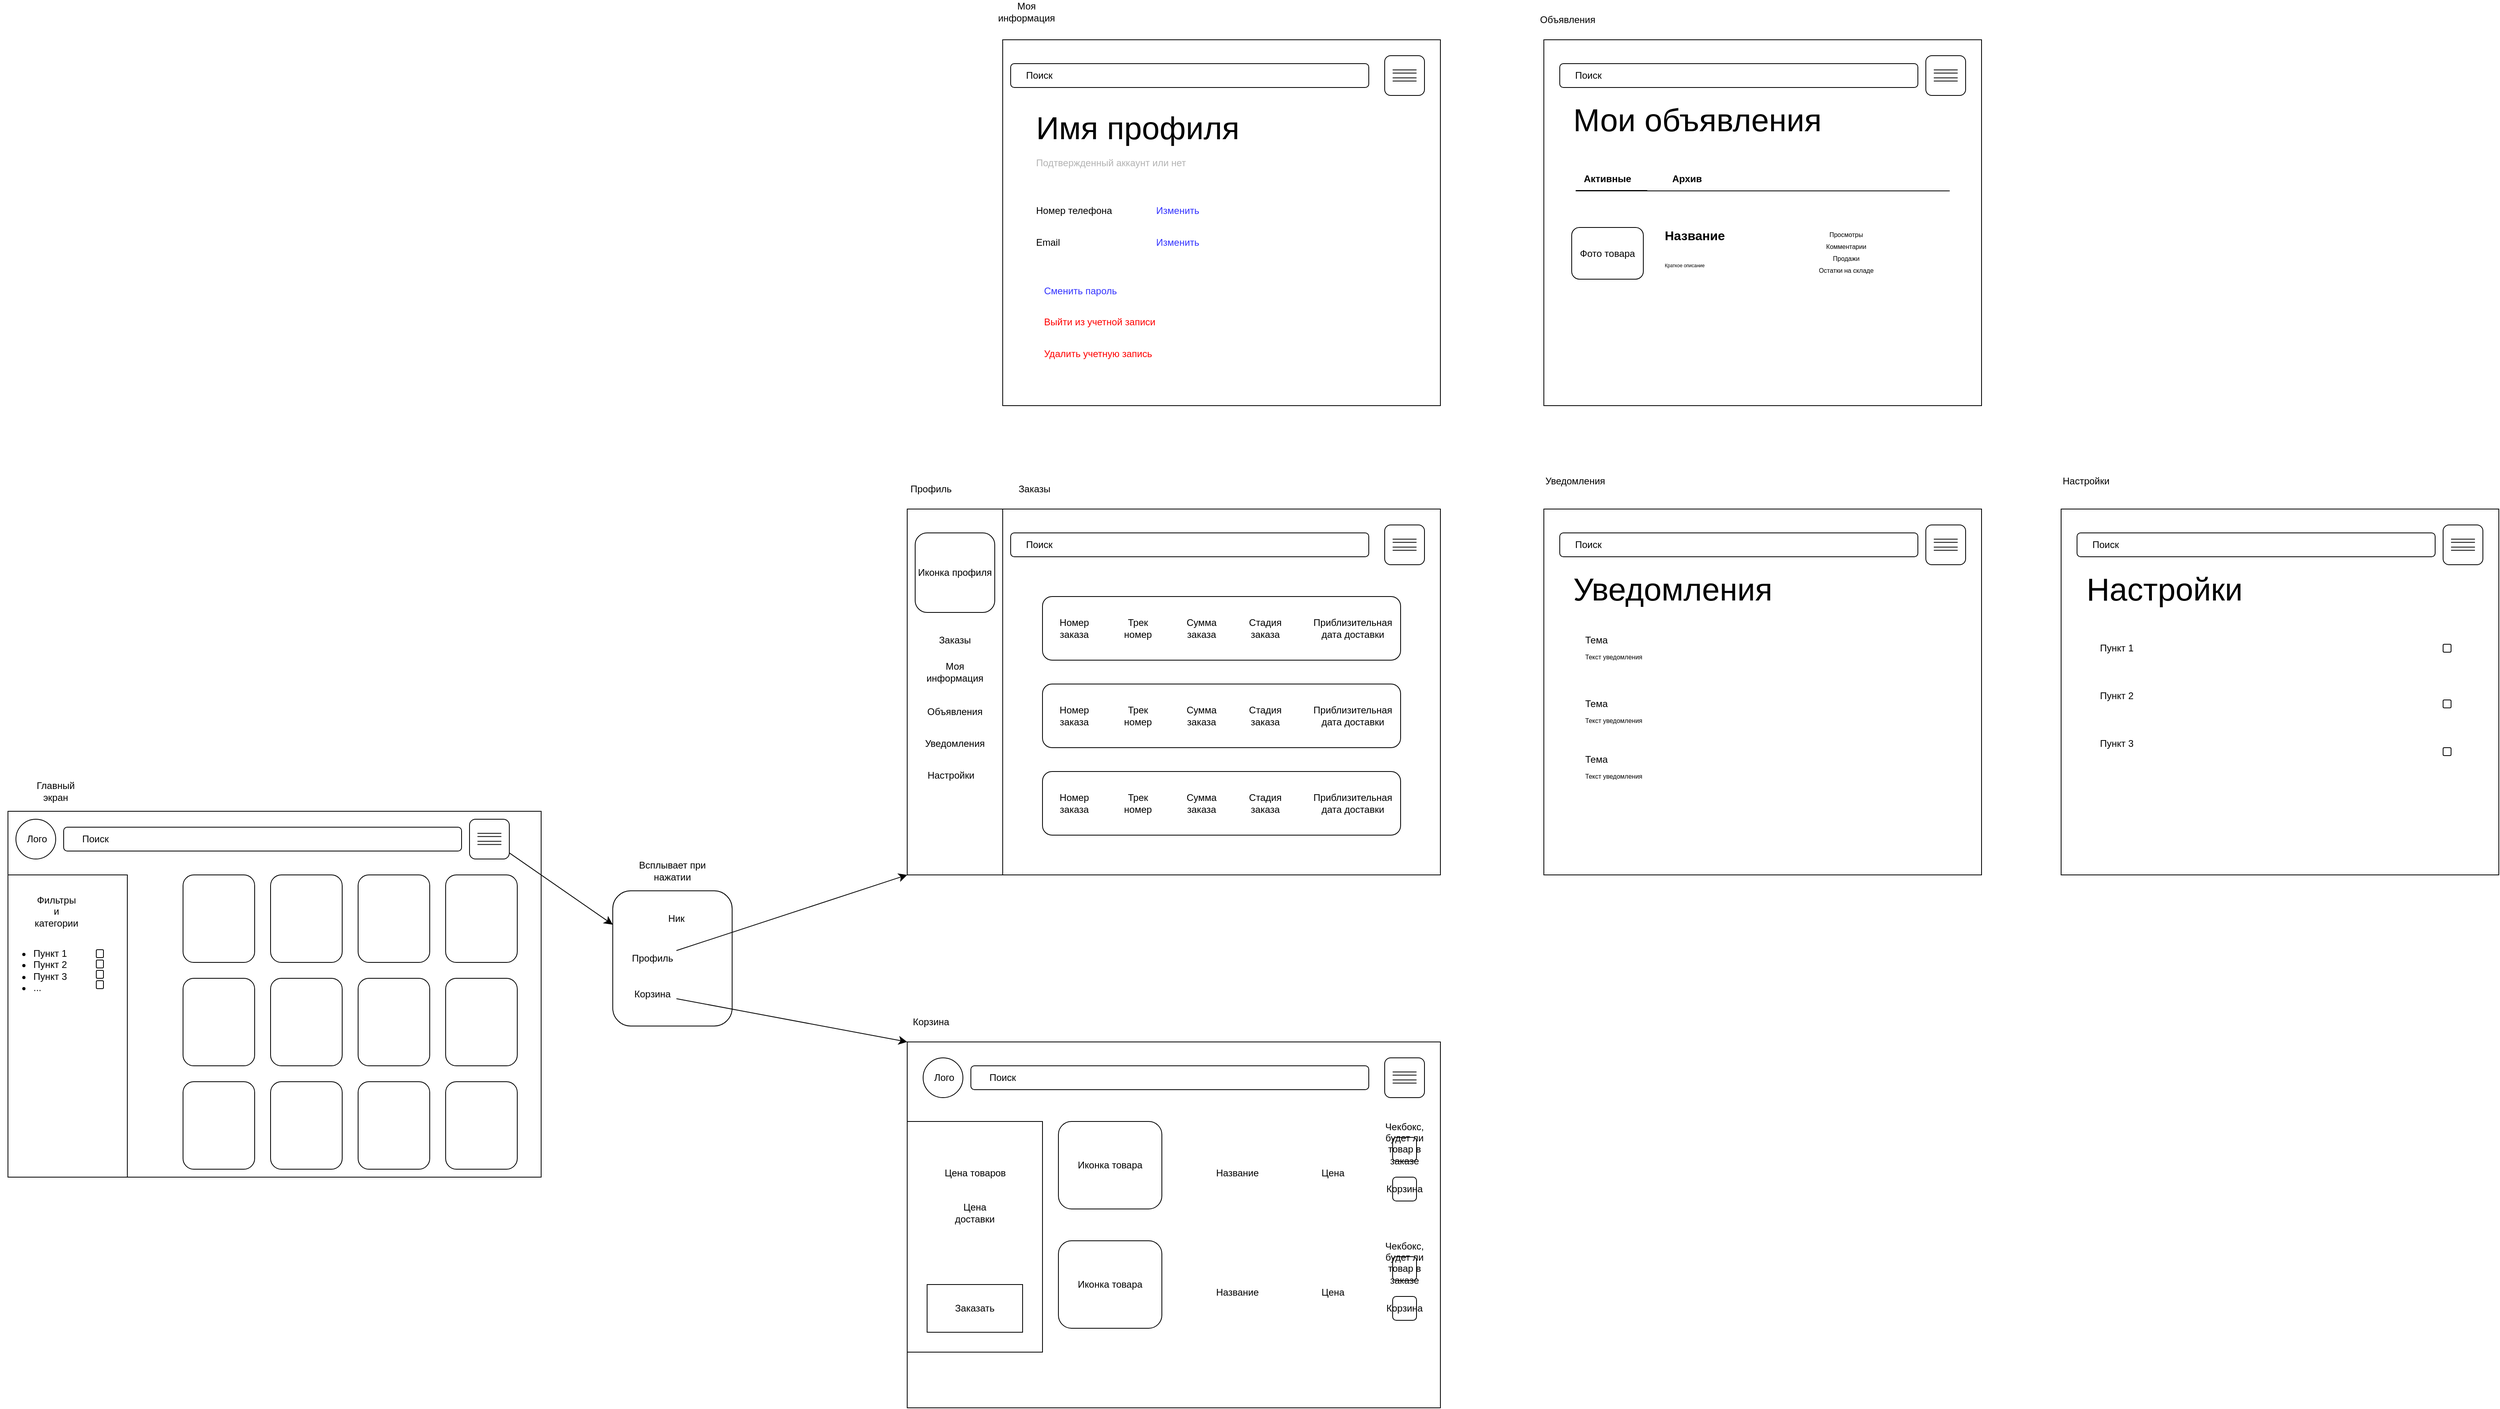 <mxfile version="27.0.9">
  <diagram name="Страница — 1" id="DenQf_lr8KsAxbYzhpJ3">
    <mxGraphModel dx="2115" dy="2976" grid="1" gridSize="10" guides="1" tooltips="1" connect="1" arrows="1" fold="1" page="1" pageScale="1" pageWidth="827" pageHeight="1169" math="0" shadow="0">
      <root>
        <mxCell id="0" />
        <mxCell id="1" parent="0" />
        <mxCell id="DneExjpbCSewRT9-UZ4m-1" value="" style="rounded=0;whiteSpace=wrap;html=1;" vertex="1" parent="1">
          <mxGeometry x="-180" y="70" width="670" height="460" as="geometry" />
        </mxCell>
        <mxCell id="DneExjpbCSewRT9-UZ4m-2" value="" style="group" vertex="1" connectable="0" parent="1">
          <mxGeometry x="-180" y="150" width="150" height="380" as="geometry" />
        </mxCell>
        <mxCell id="DneExjpbCSewRT9-UZ4m-3" value="" style="rounded=0;whiteSpace=wrap;html=1;" vertex="1" parent="DneExjpbCSewRT9-UZ4m-2">
          <mxGeometry width="150" height="380.0" as="geometry" />
        </mxCell>
        <mxCell id="DneExjpbCSewRT9-UZ4m-4" value="Фильтры и категории" style="text;html=1;align=center;verticalAlign=middle;whiteSpace=wrap;rounded=0;" vertex="1" parent="DneExjpbCSewRT9-UZ4m-2">
          <mxGeometry x="31" y="30.811" width="60" height="30.811" as="geometry" />
        </mxCell>
        <mxCell id="DneExjpbCSewRT9-UZ4m-80" value="&lt;ul&gt;&lt;li&gt;Пункт 1&lt;/li&gt;&lt;li&gt;Пункт 2&lt;/li&gt;&lt;li&gt;Пункт 3&lt;/li&gt;&lt;li&gt;...&lt;/li&gt;&lt;/ul&gt;" style="text;html=1;align=left;verticalAlign=middle;whiteSpace=wrap;rounded=0;" vertex="1" parent="DneExjpbCSewRT9-UZ4m-2">
          <mxGeometry x="-10" y="-20" width="110" height="280" as="geometry" />
        </mxCell>
        <mxCell id="DneExjpbCSewRT9-UZ4m-81" value="" style="rounded=1;whiteSpace=wrap;html=1;" vertex="1" parent="DneExjpbCSewRT9-UZ4m-2">
          <mxGeometry x="111" y="94" width="9" height="10" as="geometry" />
        </mxCell>
        <mxCell id="DneExjpbCSewRT9-UZ4m-5" value="" style="group" vertex="1" connectable="0" parent="1">
          <mxGeometry x="40" y="150" width="420" height="370" as="geometry" />
        </mxCell>
        <mxCell id="DneExjpbCSewRT9-UZ4m-6" value="" style="rounded=1;whiteSpace=wrap;html=1;" vertex="1" parent="DneExjpbCSewRT9-UZ4m-5">
          <mxGeometry width="90" height="110" as="geometry" />
        </mxCell>
        <mxCell id="DneExjpbCSewRT9-UZ4m-7" value="" style="rounded=1;whiteSpace=wrap;html=1;" vertex="1" parent="DneExjpbCSewRT9-UZ4m-5">
          <mxGeometry x="110" width="90" height="110" as="geometry" />
        </mxCell>
        <mxCell id="DneExjpbCSewRT9-UZ4m-8" value="" style="rounded=1;whiteSpace=wrap;html=1;" vertex="1" parent="DneExjpbCSewRT9-UZ4m-5">
          <mxGeometry x="220" width="90" height="110" as="geometry" />
        </mxCell>
        <mxCell id="DneExjpbCSewRT9-UZ4m-9" value="" style="rounded=1;whiteSpace=wrap;html=1;" vertex="1" parent="DneExjpbCSewRT9-UZ4m-5">
          <mxGeometry x="330" width="90" height="110" as="geometry" />
        </mxCell>
        <mxCell id="DneExjpbCSewRT9-UZ4m-10" value="" style="rounded=1;whiteSpace=wrap;html=1;" vertex="1" parent="DneExjpbCSewRT9-UZ4m-5">
          <mxGeometry y="130" width="90" height="110" as="geometry" />
        </mxCell>
        <mxCell id="DneExjpbCSewRT9-UZ4m-11" value="" style="rounded=1;whiteSpace=wrap;html=1;" vertex="1" parent="DneExjpbCSewRT9-UZ4m-5">
          <mxGeometry x="110" y="130" width="90" height="110" as="geometry" />
        </mxCell>
        <mxCell id="DneExjpbCSewRT9-UZ4m-12" value="" style="rounded=1;whiteSpace=wrap;html=1;" vertex="1" parent="DneExjpbCSewRT9-UZ4m-5">
          <mxGeometry x="220" y="130" width="90" height="110" as="geometry" />
        </mxCell>
        <mxCell id="DneExjpbCSewRT9-UZ4m-13" value="" style="rounded=1;whiteSpace=wrap;html=1;" vertex="1" parent="DneExjpbCSewRT9-UZ4m-5">
          <mxGeometry x="330" y="130" width="90" height="110" as="geometry" />
        </mxCell>
        <mxCell id="DneExjpbCSewRT9-UZ4m-14" value="" style="rounded=1;whiteSpace=wrap;html=1;" vertex="1" parent="DneExjpbCSewRT9-UZ4m-5">
          <mxGeometry y="260" width="90" height="110" as="geometry" />
        </mxCell>
        <mxCell id="DneExjpbCSewRT9-UZ4m-15" value="" style="rounded=1;whiteSpace=wrap;html=1;" vertex="1" parent="DneExjpbCSewRT9-UZ4m-5">
          <mxGeometry x="110" y="260" width="90" height="110" as="geometry" />
        </mxCell>
        <mxCell id="DneExjpbCSewRT9-UZ4m-16" value="" style="rounded=1;whiteSpace=wrap;html=1;" vertex="1" parent="DneExjpbCSewRT9-UZ4m-5">
          <mxGeometry x="220" y="260" width="90" height="110" as="geometry" />
        </mxCell>
        <mxCell id="DneExjpbCSewRT9-UZ4m-17" value="" style="rounded=1;whiteSpace=wrap;html=1;" vertex="1" parent="DneExjpbCSewRT9-UZ4m-5">
          <mxGeometry x="330" y="260" width="90" height="110" as="geometry" />
        </mxCell>
        <mxCell id="DneExjpbCSewRT9-UZ4m-18" value="" style="group" vertex="1" connectable="0" parent="1">
          <mxGeometry x="-170" y="80" width="50" height="50" as="geometry" />
        </mxCell>
        <mxCell id="DneExjpbCSewRT9-UZ4m-19" value="" style="ellipse;whiteSpace=wrap;html=1;" vertex="1" parent="DneExjpbCSewRT9-UZ4m-18">
          <mxGeometry width="50" height="50" as="geometry" />
        </mxCell>
        <mxCell id="DneExjpbCSewRT9-UZ4m-20" value="Лого" style="text;html=1;align=center;verticalAlign=middle;whiteSpace=wrap;rounded=0;" vertex="1" parent="DneExjpbCSewRT9-UZ4m-18">
          <mxGeometry x="11.111" y="10" width="30.556" height="30" as="geometry" />
        </mxCell>
        <mxCell id="DneExjpbCSewRT9-UZ4m-21" value="" style="group" vertex="1" connectable="0" parent="1">
          <mxGeometry x="-110" y="90" width="500" height="50" as="geometry" />
        </mxCell>
        <mxCell id="DneExjpbCSewRT9-UZ4m-22" value="" style="rounded=1;whiteSpace=wrap;html=1;" vertex="1" parent="DneExjpbCSewRT9-UZ4m-21">
          <mxGeometry width="500" height="30" as="geometry" />
        </mxCell>
        <mxCell id="DneExjpbCSewRT9-UZ4m-23" value="Поиск" style="text;html=1;align=center;verticalAlign=middle;whiteSpace=wrap;rounded=0;" vertex="1" parent="DneExjpbCSewRT9-UZ4m-21">
          <mxGeometry x="10" width="60" height="30" as="geometry" />
        </mxCell>
        <mxCell id="DneExjpbCSewRT9-UZ4m-24" value="" style="rounded=0;whiteSpace=wrap;html=1;" vertex="1" parent="1">
          <mxGeometry x="950" y="-310" width="670" height="460" as="geometry" />
        </mxCell>
        <mxCell id="DneExjpbCSewRT9-UZ4m-25" value="" style="rounded=1;whiteSpace=wrap;html=1;" vertex="1" parent="1">
          <mxGeometry x="580" y="170" width="150" height="170" as="geometry" />
        </mxCell>
        <mxCell id="DneExjpbCSewRT9-UZ4m-26" style="edgeStyle=none;curved=1;rounded=0;orthogonalLoop=1;jettySize=auto;html=1;entryX=0;entryY=1;entryDx=0;entryDy=0;fontSize=12;startSize=8;endSize=8;" edge="1" parent="1" source="DneExjpbCSewRT9-UZ4m-27" target="DneExjpbCSewRT9-UZ4m-24">
          <mxGeometry relative="1" as="geometry" />
        </mxCell>
        <mxCell id="DneExjpbCSewRT9-UZ4m-27" value="Профиль&lt;span style=&quot;color: rgba(0, 0, 0, 0); font-family: monospace; font-size: 0px; text-align: start; text-wrap-mode: nowrap;&quot;&gt;%3CmxGraphModel%3E%3Croot%3E%3CmxCell%20id%3D%220%22%2F%3E%3CmxCell%20id%3D%221%22%20parent%3D%220%22%2F%3E%3CmxCell%20id%3D%222%22%20value%3D%22%22%20style%3D%22rounded%3D0%3BwhiteSpace%3Dwrap%3Bhtml%3D1%3B%22%20vertex%3D%221%22%20parent%3D%221%22%3E%3CmxGeometry%20x%3D%22-180%22%20y%3D%2270%22%20width%3D%22670%22%20height%3D%22460%22%20as%3D%22geometry%22%2F%3E%3C%2FmxCell%3E%3C%2Froot%3E%3C%2FmxGraphModel%3E&lt;/span&gt;" style="text;html=1;align=center;verticalAlign=middle;whiteSpace=wrap;rounded=0;" vertex="1" parent="1">
          <mxGeometry x="600" y="240" width="60" height="30" as="geometry" />
        </mxCell>
        <mxCell id="DneExjpbCSewRT9-UZ4m-28" style="edgeStyle=none;curved=1;rounded=0;orthogonalLoop=1;jettySize=auto;html=1;entryX=0;entryY=0;entryDx=0;entryDy=0;fontSize=12;startSize=8;endSize=8;" edge="1" parent="1" source="DneExjpbCSewRT9-UZ4m-29" target="DneExjpbCSewRT9-UZ4m-38">
          <mxGeometry relative="1" as="geometry" />
        </mxCell>
        <mxCell id="DneExjpbCSewRT9-UZ4m-29" value="Корзина" style="text;html=1;align=center;verticalAlign=middle;whiteSpace=wrap;rounded=0;" vertex="1" parent="1">
          <mxGeometry x="600" y="285" width="60" height="30" as="geometry" />
        </mxCell>
        <mxCell id="DneExjpbCSewRT9-UZ4m-30" value="Главный экран" style="text;html=1;align=center;verticalAlign=middle;whiteSpace=wrap;rounded=0;" vertex="1" parent="1">
          <mxGeometry x="-150" y="30" width="60" height="30" as="geometry" />
        </mxCell>
        <mxCell id="DneExjpbCSewRT9-UZ4m-31" value="Всплывает при нажатии" style="text;html=1;align=center;verticalAlign=middle;whiteSpace=wrap;rounded=0;" vertex="1" parent="1">
          <mxGeometry x="600" y="130" width="110" height="30" as="geometry" />
        </mxCell>
        <mxCell id="DneExjpbCSewRT9-UZ4m-32" style="edgeStyle=none;curved=1;rounded=0;orthogonalLoop=1;jettySize=auto;html=1;entryX=0;entryY=0.25;entryDx=0;entryDy=0;fontSize=12;startSize=8;endSize=8;" edge="1" parent="1" source="DneExjpbCSewRT9-UZ4m-33" target="DneExjpbCSewRT9-UZ4m-25">
          <mxGeometry relative="1" as="geometry" />
        </mxCell>
        <mxCell id="DneExjpbCSewRT9-UZ4m-33" value="" style="rounded=1;whiteSpace=wrap;html=1;" vertex="1" parent="1">
          <mxGeometry x="400" y="80" width="50" height="50" as="geometry" />
        </mxCell>
        <mxCell id="DneExjpbCSewRT9-UZ4m-34" value="" style="shape=link;html=1;rounded=0;fontSize=12;startSize=8;endSize=8;curved=1;" edge="1" parent="1">
          <mxGeometry width="100" relative="1" as="geometry">
            <mxPoint x="410" y="99.76" as="sourcePoint" />
            <mxPoint x="440" y="99.76" as="targetPoint" />
          </mxGeometry>
        </mxCell>
        <mxCell id="DneExjpbCSewRT9-UZ4m-35" value="" style="shape=link;html=1;rounded=0;fontSize=12;startSize=8;endSize=8;curved=1;" edge="1" parent="1">
          <mxGeometry width="100" relative="1" as="geometry">
            <mxPoint x="410" y="109.76" as="sourcePoint" />
            <mxPoint x="440" y="109.76" as="targetPoint" />
          </mxGeometry>
        </mxCell>
        <mxCell id="DneExjpbCSewRT9-UZ4m-36" value="Профиль" style="text;html=1;align=center;verticalAlign=middle;whiteSpace=wrap;rounded=0;" vertex="1" parent="1">
          <mxGeometry x="950" y="-350" width="60" height="30" as="geometry" />
        </mxCell>
        <mxCell id="DneExjpbCSewRT9-UZ4m-37" value="Ник" style="text;html=1;align=center;verticalAlign=middle;whiteSpace=wrap;rounded=0;" vertex="1" parent="1">
          <mxGeometry x="600" y="190" width="120" height="30" as="geometry" />
        </mxCell>
        <mxCell id="DneExjpbCSewRT9-UZ4m-38" value="" style="rounded=0;whiteSpace=wrap;html=1;" vertex="1" parent="1">
          <mxGeometry x="950" y="360" width="670" height="460" as="geometry" />
        </mxCell>
        <mxCell id="DneExjpbCSewRT9-UZ4m-39" value="Корзина" style="text;html=1;align=center;verticalAlign=middle;whiteSpace=wrap;rounded=0;" vertex="1" parent="1">
          <mxGeometry x="950" y="320" width="60" height="30" as="geometry" />
        </mxCell>
        <mxCell id="DneExjpbCSewRT9-UZ4m-40" value="" style="rounded=0;whiteSpace=wrap;html=1;" vertex="1" parent="1">
          <mxGeometry x="950" y="-310" width="120" height="460" as="geometry" />
        </mxCell>
        <mxCell id="DneExjpbCSewRT9-UZ4m-41" value="Иконка профиля" style="rounded=1;whiteSpace=wrap;html=1;" vertex="1" parent="1">
          <mxGeometry x="960" y="-280" width="100" height="100" as="geometry" />
        </mxCell>
        <mxCell id="DneExjpbCSewRT9-UZ4m-42" value="Заказы" style="text;html=1;align=center;verticalAlign=middle;whiteSpace=wrap;rounded=0;" vertex="1" parent="1">
          <mxGeometry x="980" y="-160" width="60" height="30" as="geometry" />
        </mxCell>
        <mxCell id="DneExjpbCSewRT9-UZ4m-43" value="Объявления" style="text;html=1;align=center;verticalAlign=middle;whiteSpace=wrap;rounded=0;" vertex="1" parent="1">
          <mxGeometry x="980" y="-70" width="60" height="30" as="geometry" />
        </mxCell>
        <mxCell id="DneExjpbCSewRT9-UZ4m-44" value="Моя информация" style="text;html=1;align=center;verticalAlign=middle;whiteSpace=wrap;rounded=0;" vertex="1" parent="1">
          <mxGeometry x="980" y="-120" width="60" height="30" as="geometry" />
        </mxCell>
        <mxCell id="DneExjpbCSewRT9-UZ4m-45" value="Уведомления" style="text;html=1;align=center;verticalAlign=middle;whiteSpace=wrap;rounded=0;" vertex="1" parent="1">
          <mxGeometry x="980" y="-30" width="60" height="30" as="geometry" />
        </mxCell>
        <mxCell id="DneExjpbCSewRT9-UZ4m-50" value="Иконка товара" style="rounded=1;whiteSpace=wrap;html=1;" vertex="1" parent="1">
          <mxGeometry x="1140" y="460" width="130" height="110" as="geometry" />
        </mxCell>
        <mxCell id="DneExjpbCSewRT9-UZ4m-54" value="" style="rounded=0;whiteSpace=wrap;html=1;" vertex="1" parent="1">
          <mxGeometry x="950" y="460" width="170" height="290" as="geometry" />
        </mxCell>
        <mxCell id="DneExjpbCSewRT9-UZ4m-58" value="" style="rounded=1;whiteSpace=wrap;html=1;" vertex="1" parent="1">
          <mxGeometry x="1550" y="380" width="50" height="50" as="geometry" />
        </mxCell>
        <mxCell id="DneExjpbCSewRT9-UZ4m-59" value="" style="shape=link;html=1;rounded=0;fontSize=12;startSize=8;endSize=8;curved=1;" edge="1" parent="1">
          <mxGeometry width="100" relative="1" as="geometry">
            <mxPoint x="1560" y="399.76" as="sourcePoint" />
            <mxPoint x="1590" y="399.76" as="targetPoint" />
          </mxGeometry>
        </mxCell>
        <mxCell id="DneExjpbCSewRT9-UZ4m-60" value="" style="shape=link;html=1;rounded=0;fontSize=12;startSize=8;endSize=8;curved=1;" edge="1" parent="1">
          <mxGeometry width="100" relative="1" as="geometry">
            <mxPoint x="1560" y="409.76" as="sourcePoint" />
            <mxPoint x="1590" y="409.76" as="targetPoint" />
          </mxGeometry>
        </mxCell>
        <mxCell id="DneExjpbCSewRT9-UZ4m-61" value="" style="group" vertex="1" connectable="0" parent="1">
          <mxGeometry x="1030" y="390" width="500" height="50" as="geometry" />
        </mxCell>
        <mxCell id="DneExjpbCSewRT9-UZ4m-62" value="" style="rounded=1;whiteSpace=wrap;html=1;" vertex="1" parent="DneExjpbCSewRT9-UZ4m-61">
          <mxGeometry width="500" height="30" as="geometry" />
        </mxCell>
        <mxCell id="DneExjpbCSewRT9-UZ4m-63" value="Поиск" style="text;html=1;align=center;verticalAlign=middle;whiteSpace=wrap;rounded=0;" vertex="1" parent="DneExjpbCSewRT9-UZ4m-61">
          <mxGeometry x="10" width="60" height="30" as="geometry" />
        </mxCell>
        <mxCell id="DneExjpbCSewRT9-UZ4m-64" value="" style="group" vertex="1" connectable="0" parent="1">
          <mxGeometry x="970" y="380" width="50" height="50" as="geometry" />
        </mxCell>
        <mxCell id="DneExjpbCSewRT9-UZ4m-65" value="" style="ellipse;whiteSpace=wrap;html=1;" vertex="1" parent="DneExjpbCSewRT9-UZ4m-64">
          <mxGeometry width="50" height="50" as="geometry" />
        </mxCell>
        <mxCell id="DneExjpbCSewRT9-UZ4m-66" value="Лого" style="text;html=1;align=center;verticalAlign=middle;whiteSpace=wrap;rounded=0;" vertex="1" parent="DneExjpbCSewRT9-UZ4m-64">
          <mxGeometry x="11.111" y="10" width="30.556" height="30" as="geometry" />
        </mxCell>
        <mxCell id="DneExjpbCSewRT9-UZ4m-68" value="Название" style="text;html=1;align=center;verticalAlign=middle;whiteSpace=wrap;rounded=0;" vertex="1" parent="1">
          <mxGeometry x="1300" y="490" width="130" height="70" as="geometry" />
        </mxCell>
        <mxCell id="DneExjpbCSewRT9-UZ4m-69" value="Цена" style="text;html=1;align=center;verticalAlign=middle;whiteSpace=wrap;rounded=0;" vertex="1" parent="1">
          <mxGeometry x="1420" y="490" width="130" height="70" as="geometry" />
        </mxCell>
        <mxCell id="DneExjpbCSewRT9-UZ4m-70" value="Чекбокс, будет ли товар в заказе&lt;div&gt;&lt;br&gt;&lt;/div&gt;" style="rounded=1;whiteSpace=wrap;html=1;" vertex="1" parent="1">
          <mxGeometry x="1560" y="480" width="30" height="30" as="geometry" />
        </mxCell>
        <mxCell id="DneExjpbCSewRT9-UZ4m-71" value="Корзина" style="rounded=1;whiteSpace=wrap;html=1;" vertex="1" parent="1">
          <mxGeometry x="1560" y="530" width="30" height="30" as="geometry" />
        </mxCell>
        <mxCell id="DneExjpbCSewRT9-UZ4m-72" value="Иконка товара" style="rounded=1;whiteSpace=wrap;html=1;" vertex="1" parent="1">
          <mxGeometry x="1140" y="610" width="130" height="110" as="geometry" />
        </mxCell>
        <mxCell id="DneExjpbCSewRT9-UZ4m-73" value="Название" style="text;html=1;align=center;verticalAlign=middle;whiteSpace=wrap;rounded=0;" vertex="1" parent="1">
          <mxGeometry x="1300" y="640" width="130" height="70" as="geometry" />
        </mxCell>
        <mxCell id="DneExjpbCSewRT9-UZ4m-74" value="Цена" style="text;html=1;align=center;verticalAlign=middle;whiteSpace=wrap;rounded=0;" vertex="1" parent="1">
          <mxGeometry x="1420" y="640" width="130" height="70" as="geometry" />
        </mxCell>
        <mxCell id="DneExjpbCSewRT9-UZ4m-75" value="Корзина" style="rounded=1;whiteSpace=wrap;html=1;" vertex="1" parent="1">
          <mxGeometry x="1560" y="680" width="30" height="30" as="geometry" />
        </mxCell>
        <mxCell id="DneExjpbCSewRT9-UZ4m-76" value="Чекбокс, будет ли товар в заказе&lt;div&gt;&lt;br&gt;&lt;/div&gt;" style="rounded=1;whiteSpace=wrap;html=1;" vertex="1" parent="1">
          <mxGeometry x="1560" y="630" width="30" height="30" as="geometry" />
        </mxCell>
        <mxCell id="DneExjpbCSewRT9-UZ4m-77" value="Заказать" style="rounded=0;whiteSpace=wrap;html=1;" vertex="1" parent="1">
          <mxGeometry x="975" y="665" width="120" height="60" as="geometry" />
        </mxCell>
        <mxCell id="DneExjpbCSewRT9-UZ4m-78" value="Цена товаров" style="text;html=1;align=center;verticalAlign=middle;whiteSpace=wrap;rounded=0;" vertex="1" parent="1">
          <mxGeometry x="977.5" y="505" width="115" height="40" as="geometry" />
        </mxCell>
        <mxCell id="DneExjpbCSewRT9-UZ4m-79" value="Цена доставки" style="text;html=1;align=center;verticalAlign=middle;whiteSpace=wrap;rounded=0;" vertex="1" parent="1">
          <mxGeometry x="1005" y="560" width="60" height="30" as="geometry" />
        </mxCell>
        <mxCell id="DneExjpbCSewRT9-UZ4m-82" value="" style="rounded=1;whiteSpace=wrap;html=1;" vertex="1" parent="1">
          <mxGeometry x="-69" y="257" width="9" height="10" as="geometry" />
        </mxCell>
        <mxCell id="DneExjpbCSewRT9-UZ4m-83" value="" style="rounded=1;whiteSpace=wrap;html=1;" vertex="1" parent="1">
          <mxGeometry x="-69" y="270" width="9" height="10" as="geometry" />
        </mxCell>
        <mxCell id="DneExjpbCSewRT9-UZ4m-84" value="" style="rounded=1;whiteSpace=wrap;html=1;" vertex="1" parent="1">
          <mxGeometry x="-69" y="283" width="9" height="10" as="geometry" />
        </mxCell>
        <mxCell id="DneExjpbCSewRT9-UZ4m-86" value="" style="rounded=0;whiteSpace=wrap;html=1;" vertex="1" parent="1">
          <mxGeometry x="1070" y="-900" width="550" height="460" as="geometry" />
        </mxCell>
        <mxCell id="DneExjpbCSewRT9-UZ4m-87" value="" style="rounded=0;whiteSpace=wrap;html=1;" vertex="1" parent="1">
          <mxGeometry x="1750" y="-310" width="550" height="460" as="geometry" />
        </mxCell>
        <mxCell id="DneExjpbCSewRT9-UZ4m-88" value="" style="rounded=0;whiteSpace=wrap;html=1;" vertex="1" parent="1">
          <mxGeometry x="1750" y="-900" width="550" height="460" as="geometry" />
        </mxCell>
        <mxCell id="DneExjpbCSewRT9-UZ4m-90" value="Заказы" style="text;html=1;align=center;verticalAlign=middle;whiteSpace=wrap;rounded=0;" vertex="1" parent="1">
          <mxGeometry x="1080" y="-350" width="60" height="30" as="geometry" />
        </mxCell>
        <mxCell id="DneExjpbCSewRT9-UZ4m-91" value="Моя информация" style="text;html=1;align=center;verticalAlign=middle;whiteSpace=wrap;rounded=0;" vertex="1" parent="1">
          <mxGeometry x="1070" y="-950" width="60" height="30" as="geometry" />
        </mxCell>
        <mxCell id="DneExjpbCSewRT9-UZ4m-92" value="Объявления" style="text;html=1;align=center;verticalAlign=middle;whiteSpace=wrap;rounded=0;" vertex="1" parent="1">
          <mxGeometry x="1750" y="-940" width="60" height="30" as="geometry" />
        </mxCell>
        <mxCell id="DneExjpbCSewRT9-UZ4m-109" value="" style="group" vertex="1" connectable="0" parent="1">
          <mxGeometry x="1120" y="-90" width="450" height="80" as="geometry" />
        </mxCell>
        <mxCell id="DneExjpbCSewRT9-UZ4m-111" value="" style="group" vertex="1" connectable="0" parent="DneExjpbCSewRT9-UZ4m-109">
          <mxGeometry width="450" height="80" as="geometry" />
        </mxCell>
        <mxCell id="DneExjpbCSewRT9-UZ4m-93" value="" style="rounded=1;whiteSpace=wrap;html=1;" vertex="1" parent="DneExjpbCSewRT9-UZ4m-111">
          <mxGeometry width="450" height="80" as="geometry" />
        </mxCell>
        <mxCell id="DneExjpbCSewRT9-UZ4m-94" value="Номер заказа" style="text;html=1;align=center;verticalAlign=middle;whiteSpace=wrap;rounded=0;" vertex="1" parent="DneExjpbCSewRT9-UZ4m-111">
          <mxGeometry x="10" y="25" width="60" height="30" as="geometry" />
        </mxCell>
        <mxCell id="DneExjpbCSewRT9-UZ4m-95" value="Трек номер" style="text;html=1;align=center;verticalAlign=middle;whiteSpace=wrap;rounded=0;" vertex="1" parent="DneExjpbCSewRT9-UZ4m-111">
          <mxGeometry x="90" y="25" width="60" height="30" as="geometry" />
        </mxCell>
        <mxCell id="DneExjpbCSewRT9-UZ4m-96" value="Сумма заказа" style="text;html=1;align=center;verticalAlign=middle;whiteSpace=wrap;rounded=0;" vertex="1" parent="DneExjpbCSewRT9-UZ4m-111">
          <mxGeometry x="170" y="25" width="60" height="30" as="geometry" />
        </mxCell>
        <mxCell id="DneExjpbCSewRT9-UZ4m-97" value="Приблизительная дата доставки" style="text;html=1;align=center;verticalAlign=middle;whiteSpace=wrap;rounded=0;" vertex="1" parent="DneExjpbCSewRT9-UZ4m-111">
          <mxGeometry x="360" y="25" width="60" height="30" as="geometry" />
        </mxCell>
        <mxCell id="DneExjpbCSewRT9-UZ4m-107" value="Стадия заказа" style="text;html=1;align=center;verticalAlign=middle;whiteSpace=wrap;rounded=0;" vertex="1" parent="DneExjpbCSewRT9-UZ4m-111">
          <mxGeometry x="250" y="25" width="60" height="30" as="geometry" />
        </mxCell>
        <mxCell id="DneExjpbCSewRT9-UZ4m-113" value="" style="group" vertex="1" connectable="0" parent="1">
          <mxGeometry x="1120" y="20" width="450" height="80" as="geometry" />
        </mxCell>
        <mxCell id="DneExjpbCSewRT9-UZ4m-114" value="" style="group" vertex="1" connectable="0" parent="DneExjpbCSewRT9-UZ4m-113">
          <mxGeometry width="450" height="80" as="geometry" />
        </mxCell>
        <mxCell id="DneExjpbCSewRT9-UZ4m-115" value="" style="rounded=1;whiteSpace=wrap;html=1;" vertex="1" parent="DneExjpbCSewRT9-UZ4m-114">
          <mxGeometry width="450" height="80" as="geometry" />
        </mxCell>
        <mxCell id="DneExjpbCSewRT9-UZ4m-116" value="Номер заказа" style="text;html=1;align=center;verticalAlign=middle;whiteSpace=wrap;rounded=0;" vertex="1" parent="DneExjpbCSewRT9-UZ4m-114">
          <mxGeometry x="10" y="25" width="60" height="30" as="geometry" />
        </mxCell>
        <mxCell id="DneExjpbCSewRT9-UZ4m-117" value="Трек номер" style="text;html=1;align=center;verticalAlign=middle;whiteSpace=wrap;rounded=0;" vertex="1" parent="DneExjpbCSewRT9-UZ4m-114">
          <mxGeometry x="90" y="25" width="60" height="30" as="geometry" />
        </mxCell>
        <mxCell id="DneExjpbCSewRT9-UZ4m-118" value="Сумма заказа" style="text;html=1;align=center;verticalAlign=middle;whiteSpace=wrap;rounded=0;" vertex="1" parent="DneExjpbCSewRT9-UZ4m-114">
          <mxGeometry x="170" y="25" width="60" height="30" as="geometry" />
        </mxCell>
        <mxCell id="DneExjpbCSewRT9-UZ4m-119" value="Приблизительная дата доставки" style="text;html=1;align=center;verticalAlign=middle;whiteSpace=wrap;rounded=0;" vertex="1" parent="DneExjpbCSewRT9-UZ4m-114">
          <mxGeometry x="360" y="25" width="60" height="30" as="geometry" />
        </mxCell>
        <mxCell id="DneExjpbCSewRT9-UZ4m-120" value="Стадия заказа" style="text;html=1;align=center;verticalAlign=middle;whiteSpace=wrap;rounded=0;" vertex="1" parent="DneExjpbCSewRT9-UZ4m-114">
          <mxGeometry x="250" y="25" width="60" height="30" as="geometry" />
        </mxCell>
        <mxCell id="DneExjpbCSewRT9-UZ4m-121" value="" style="group" vertex="1" connectable="0" parent="1">
          <mxGeometry x="1120" y="-200" width="450" height="80" as="geometry" />
        </mxCell>
        <mxCell id="DneExjpbCSewRT9-UZ4m-122" value="" style="rounded=1;whiteSpace=wrap;html=1;" vertex="1" parent="DneExjpbCSewRT9-UZ4m-121">
          <mxGeometry width="450" height="80" as="geometry" />
        </mxCell>
        <mxCell id="DneExjpbCSewRT9-UZ4m-123" value="Номер заказа" style="text;html=1;align=center;verticalAlign=middle;whiteSpace=wrap;rounded=0;" vertex="1" parent="DneExjpbCSewRT9-UZ4m-121">
          <mxGeometry x="10" y="25" width="60" height="30" as="geometry" />
        </mxCell>
        <mxCell id="DneExjpbCSewRT9-UZ4m-124" value="Трек номер" style="text;html=1;align=center;verticalAlign=middle;whiteSpace=wrap;rounded=0;" vertex="1" parent="DneExjpbCSewRT9-UZ4m-121">
          <mxGeometry x="90" y="25" width="60" height="30" as="geometry" />
        </mxCell>
        <mxCell id="DneExjpbCSewRT9-UZ4m-125" value="Сумма заказа" style="text;html=1;align=center;verticalAlign=middle;whiteSpace=wrap;rounded=0;" vertex="1" parent="DneExjpbCSewRT9-UZ4m-121">
          <mxGeometry x="170" y="25" width="60" height="30" as="geometry" />
        </mxCell>
        <mxCell id="DneExjpbCSewRT9-UZ4m-126" value="Приблизительная дата доставки" style="text;html=1;align=center;verticalAlign=middle;whiteSpace=wrap;rounded=0;" vertex="1" parent="DneExjpbCSewRT9-UZ4m-121">
          <mxGeometry x="360" y="25" width="60" height="30" as="geometry" />
        </mxCell>
        <mxCell id="DneExjpbCSewRT9-UZ4m-127" value="Стадия заказа" style="text;html=1;align=center;verticalAlign=middle;whiteSpace=wrap;rounded=0;" vertex="1" parent="DneExjpbCSewRT9-UZ4m-121">
          <mxGeometry x="250" y="25" width="60" height="30" as="geometry" />
        </mxCell>
        <mxCell id="DneExjpbCSewRT9-UZ4m-128" value="" style="group" vertex="1" connectable="0" parent="1">
          <mxGeometry x="1080" y="-280" width="450" height="50" as="geometry" />
        </mxCell>
        <mxCell id="DneExjpbCSewRT9-UZ4m-129" value="" style="rounded=1;whiteSpace=wrap;html=1;" vertex="1" parent="DneExjpbCSewRT9-UZ4m-128">
          <mxGeometry width="450" height="30" as="geometry" />
        </mxCell>
        <mxCell id="DneExjpbCSewRT9-UZ4m-130" value="Поиск" style="text;html=1;align=center;verticalAlign=middle;whiteSpace=wrap;rounded=0;" vertex="1" parent="DneExjpbCSewRT9-UZ4m-128">
          <mxGeometry x="9" width="54" height="30" as="geometry" />
        </mxCell>
        <mxCell id="DneExjpbCSewRT9-UZ4m-138" value="" style="group" vertex="1" connectable="0" parent="1">
          <mxGeometry x="1550" y="-290" width="50" height="50" as="geometry" />
        </mxCell>
        <mxCell id="DneExjpbCSewRT9-UZ4m-136" value="" style="rounded=1;whiteSpace=wrap;html=1;" vertex="1" parent="DneExjpbCSewRT9-UZ4m-138">
          <mxGeometry width="50" height="50" as="geometry" />
        </mxCell>
        <mxCell id="DneExjpbCSewRT9-UZ4m-134" value="" style="shape=link;html=1;rounded=0;fontSize=12;startSize=8;endSize=8;curved=1;" edge="1" parent="DneExjpbCSewRT9-UZ4m-138">
          <mxGeometry width="100" relative="1" as="geometry">
            <mxPoint x="10" y="29.85" as="sourcePoint" />
            <mxPoint x="40" y="29.85" as="targetPoint" />
          </mxGeometry>
        </mxCell>
        <mxCell id="DneExjpbCSewRT9-UZ4m-135" value="" style="shape=link;html=1;rounded=0;fontSize=12;startSize=8;endSize=8;curved=1;" edge="1" parent="DneExjpbCSewRT9-UZ4m-138">
          <mxGeometry width="100" relative="1" as="geometry">
            <mxPoint x="10" y="19.85" as="sourcePoint" />
            <mxPoint x="40" y="19.85" as="targetPoint" />
          </mxGeometry>
        </mxCell>
        <mxCell id="DneExjpbCSewRT9-UZ4m-139" value="" style="group" vertex="1" connectable="0" parent="1">
          <mxGeometry x="1080" y="-870" width="450" height="110" as="geometry" />
        </mxCell>
        <mxCell id="DneExjpbCSewRT9-UZ4m-140" value="" style="rounded=1;whiteSpace=wrap;html=1;" vertex="1" parent="DneExjpbCSewRT9-UZ4m-139">
          <mxGeometry width="450" height="30" as="geometry" />
        </mxCell>
        <mxCell id="DneExjpbCSewRT9-UZ4m-141" value="Поиск" style="text;html=1;align=center;verticalAlign=middle;whiteSpace=wrap;rounded=0;" vertex="1" parent="DneExjpbCSewRT9-UZ4m-139">
          <mxGeometry x="9" width="54" height="30" as="geometry" />
        </mxCell>
        <mxCell id="DneExjpbCSewRT9-UZ4m-146" value="&lt;font style=&quot;font-size: 40px;&quot;&gt;Имя профиля&lt;/font&gt;" style="text;html=1;align=left;verticalAlign=middle;whiteSpace=wrap;rounded=0;" vertex="1" parent="DneExjpbCSewRT9-UZ4m-139">
          <mxGeometry x="30" y="50" width="290" height="60" as="geometry" />
        </mxCell>
        <mxCell id="DneExjpbCSewRT9-UZ4m-142" value="" style="group" vertex="1" connectable="0" parent="1">
          <mxGeometry x="1550" y="-880" width="50" height="50" as="geometry" />
        </mxCell>
        <mxCell id="DneExjpbCSewRT9-UZ4m-143" value="" style="rounded=1;whiteSpace=wrap;html=1;" vertex="1" parent="DneExjpbCSewRT9-UZ4m-142">
          <mxGeometry width="50" height="50" as="geometry" />
        </mxCell>
        <mxCell id="DneExjpbCSewRT9-UZ4m-144" value="" style="shape=link;html=1;rounded=0;fontSize=12;startSize=8;endSize=8;curved=1;" edge="1" parent="DneExjpbCSewRT9-UZ4m-142">
          <mxGeometry width="100" relative="1" as="geometry">
            <mxPoint x="10" y="29.85" as="sourcePoint" />
            <mxPoint x="40" y="29.85" as="targetPoint" />
          </mxGeometry>
        </mxCell>
        <mxCell id="DneExjpbCSewRT9-UZ4m-145" value="" style="shape=link;html=1;rounded=0;fontSize=12;startSize=8;endSize=8;curved=1;" edge="1" parent="DneExjpbCSewRT9-UZ4m-142">
          <mxGeometry width="100" relative="1" as="geometry">
            <mxPoint x="10" y="19.85" as="sourcePoint" />
            <mxPoint x="40" y="19.85" as="targetPoint" />
          </mxGeometry>
        </mxCell>
        <mxCell id="DneExjpbCSewRT9-UZ4m-147" value="&lt;font style=&quot;color: rgb(179, 179, 179);&quot;&gt;Подтвержденный аккаунт или нет&lt;/font&gt;" style="text;html=1;align=left;verticalAlign=middle;whiteSpace=wrap;rounded=0;" vertex="1" parent="1">
          <mxGeometry x="1110" y="-760" width="200" height="30" as="geometry" />
        </mxCell>
        <mxCell id="DneExjpbCSewRT9-UZ4m-148" value="Номер телефона" style="text;html=1;align=left;verticalAlign=middle;whiteSpace=wrap;rounded=0;" vertex="1" parent="1">
          <mxGeometry x="1110" y="-700" width="140" height="30" as="geometry" />
        </mxCell>
        <mxCell id="DneExjpbCSewRT9-UZ4m-149" value="Email" style="text;html=1;align=left;verticalAlign=middle;whiteSpace=wrap;rounded=0;" vertex="1" parent="1">
          <mxGeometry x="1110" y="-660" width="140" height="30" as="geometry" />
        </mxCell>
        <mxCell id="DneExjpbCSewRT9-UZ4m-150" value="&lt;font style=&quot;color: rgb(51, 51, 255);&quot;&gt;Изменить&lt;/font&gt;" style="text;html=1;align=center;verticalAlign=middle;whiteSpace=wrap;rounded=0;" vertex="1" parent="1">
          <mxGeometry x="1260" y="-700" width="60" height="30" as="geometry" />
        </mxCell>
        <mxCell id="DneExjpbCSewRT9-UZ4m-151" value="&lt;font style=&quot;color: rgb(51, 51, 255);&quot;&gt;Изменить&lt;/font&gt;" style="text;html=1;align=center;verticalAlign=middle;whiteSpace=wrap;rounded=0;" vertex="1" parent="1">
          <mxGeometry x="1260" y="-660" width="60" height="30" as="geometry" />
        </mxCell>
        <mxCell id="DneExjpbCSewRT9-UZ4m-152" value="&lt;font style=&quot;color: rgb(51, 51, 255);&quot;&gt;Сменить пароль&lt;/font&gt;" style="text;html=1;align=left;verticalAlign=middle;whiteSpace=wrap;rounded=0;" vertex="1" parent="1">
          <mxGeometry x="1120" y="-599" width="140" height="30" as="geometry" />
        </mxCell>
        <mxCell id="DneExjpbCSewRT9-UZ4m-153" value="&lt;font style=&quot;color: rgb(255, 0, 0);&quot;&gt;Удалить учетную запись&lt;/font&gt;" style="text;html=1;align=left;verticalAlign=middle;whiteSpace=wrap;rounded=0;" vertex="1" parent="1">
          <mxGeometry x="1120" y="-520" width="140" height="30" as="geometry" />
        </mxCell>
        <mxCell id="DneExjpbCSewRT9-UZ4m-158" value="&lt;font style=&quot;font-size: 40px;&quot;&gt;Мои объявления&lt;/font&gt;" style="text;html=1;align=left;verticalAlign=middle;whiteSpace=wrap;rounded=0;" vertex="1" parent="1">
          <mxGeometry x="1785" y="-830" width="340" height="60" as="geometry" />
        </mxCell>
        <mxCell id="DneExjpbCSewRT9-UZ4m-159" value="" style="group" vertex="1" connectable="0" parent="1">
          <mxGeometry x="1770" y="-870" width="450" height="110" as="geometry" />
        </mxCell>
        <mxCell id="DneExjpbCSewRT9-UZ4m-160" value="" style="rounded=1;whiteSpace=wrap;html=1;" vertex="1" parent="DneExjpbCSewRT9-UZ4m-159">
          <mxGeometry width="450" height="30" as="geometry" />
        </mxCell>
        <mxCell id="DneExjpbCSewRT9-UZ4m-161" value="Поиск" style="text;html=1;align=center;verticalAlign=middle;whiteSpace=wrap;rounded=0;" vertex="1" parent="DneExjpbCSewRT9-UZ4m-159">
          <mxGeometry x="9" width="54" height="30" as="geometry" />
        </mxCell>
        <mxCell id="DneExjpbCSewRT9-UZ4m-163" value="" style="group" vertex="1" connectable="0" parent="1">
          <mxGeometry x="2230" y="-880" width="50" height="50" as="geometry" />
        </mxCell>
        <mxCell id="DneExjpbCSewRT9-UZ4m-164" value="" style="rounded=1;whiteSpace=wrap;html=1;" vertex="1" parent="DneExjpbCSewRT9-UZ4m-163">
          <mxGeometry width="50" height="50" as="geometry" />
        </mxCell>
        <mxCell id="DneExjpbCSewRT9-UZ4m-165" value="" style="shape=link;html=1;rounded=0;fontSize=12;startSize=8;endSize=8;curved=1;" edge="1" parent="DneExjpbCSewRT9-UZ4m-163">
          <mxGeometry width="100" relative="1" as="geometry">
            <mxPoint x="10" y="29.85" as="sourcePoint" />
            <mxPoint x="40" y="29.85" as="targetPoint" />
          </mxGeometry>
        </mxCell>
        <mxCell id="DneExjpbCSewRT9-UZ4m-166" value="" style="shape=link;html=1;rounded=0;fontSize=12;startSize=8;endSize=8;curved=1;" edge="1" parent="DneExjpbCSewRT9-UZ4m-163">
          <mxGeometry width="100" relative="1" as="geometry">
            <mxPoint x="10" y="19.85" as="sourcePoint" />
            <mxPoint x="40" y="19.85" as="targetPoint" />
          </mxGeometry>
        </mxCell>
        <mxCell id="DneExjpbCSewRT9-UZ4m-167" value="Активные" style="text;html=1;align=center;verticalAlign=middle;whiteSpace=wrap;rounded=0;fontStyle=1" vertex="1" parent="1">
          <mxGeometry x="1800" y="-740" width="60" height="30" as="geometry" />
        </mxCell>
        <mxCell id="DneExjpbCSewRT9-UZ4m-168" value="Архив" style="text;html=1;align=center;verticalAlign=middle;whiteSpace=wrap;rounded=0;fontStyle=1" vertex="1" parent="1">
          <mxGeometry x="1900" y="-740" width="60" height="30" as="geometry" />
        </mxCell>
        <mxCell id="DneExjpbCSewRT9-UZ4m-170" value="" style="endArrow=none;html=1;rounded=0;" edge="1" parent="1">
          <mxGeometry width="50" height="50" relative="1" as="geometry">
            <mxPoint x="1790" y="-710" as="sourcePoint" />
            <mxPoint x="2260" y="-710" as="targetPoint" />
          </mxGeometry>
        </mxCell>
        <mxCell id="DneExjpbCSewRT9-UZ4m-171" value="" style="endArrow=none;html=1;rounded=0;fontColor=#B3B3B3;" edge="1" parent="1">
          <mxGeometry width="50" height="50" relative="1" as="geometry">
            <mxPoint x="1790" y="-710.53" as="sourcePoint" />
            <mxPoint x="1880" y="-710.53" as="targetPoint" />
          </mxGeometry>
        </mxCell>
        <mxCell id="DneExjpbCSewRT9-UZ4m-172" value="Фото товара" style="rounded=1;whiteSpace=wrap;html=1;" vertex="1" parent="1">
          <mxGeometry x="1785" y="-664" width="90" height="65" as="geometry" />
        </mxCell>
        <mxCell id="DneExjpbCSewRT9-UZ4m-174" value="&lt;h1 style=&quot;margin-top: 0px;&quot;&gt;&lt;font style=&quot;font-size: 16px;&quot;&gt;Название&lt;/font&gt;&lt;/h1&gt;&lt;p&gt;&lt;font style=&quot;font-size: 6px;&quot;&gt;Краткое описание&lt;/font&gt;&lt;/p&gt;" style="text;html=1;whiteSpace=wrap;overflow=hidden;rounded=0;" vertex="1" parent="1">
          <mxGeometry x="1900" y="-677.5" width="180" height="67.5" as="geometry" />
        </mxCell>
        <mxCell id="DneExjpbCSewRT9-UZ4m-175" value="Просмотры" style="text;html=1;align=center;verticalAlign=middle;whiteSpace=wrap;rounded=0;fontSize=8;" vertex="1" parent="1">
          <mxGeometry x="2100" y="-670" width="60" height="30" as="geometry" />
        </mxCell>
        <mxCell id="DneExjpbCSewRT9-UZ4m-176" value="Продажи" style="text;html=1;align=center;verticalAlign=middle;whiteSpace=wrap;rounded=0;fontSize=8;" vertex="1" parent="1">
          <mxGeometry x="2100" y="-640" width="60" height="30" as="geometry" />
        </mxCell>
        <mxCell id="DneExjpbCSewRT9-UZ4m-177" value="Остатки на складе" style="text;html=1;align=center;verticalAlign=middle;whiteSpace=wrap;rounded=0;fontSize=8;" vertex="1" parent="1">
          <mxGeometry x="2080" y="-625" width="100" height="30" as="geometry" />
        </mxCell>
        <mxCell id="DneExjpbCSewRT9-UZ4m-178" value="Уведомления" style="text;html=1;align=left;verticalAlign=middle;whiteSpace=wrap;rounded=0;" vertex="1" parent="1">
          <mxGeometry x="1750" y="-360" width="60" height="30" as="geometry" />
        </mxCell>
        <mxCell id="DneExjpbCSewRT9-UZ4m-179" value="&lt;font style=&quot;font-size: 40px;&quot;&gt;Уведомления&lt;/font&gt;" style="text;html=1;align=left;verticalAlign=middle;whiteSpace=wrap;rounded=0;" vertex="1" parent="1">
          <mxGeometry x="1785" y="-240" width="340" height="60" as="geometry" />
        </mxCell>
        <mxCell id="DneExjpbCSewRT9-UZ4m-180" value="" style="group" vertex="1" connectable="0" parent="1">
          <mxGeometry x="1770" y="-280" width="450" height="110" as="geometry" />
        </mxCell>
        <mxCell id="DneExjpbCSewRT9-UZ4m-181" value="" style="rounded=1;whiteSpace=wrap;html=1;" vertex="1" parent="DneExjpbCSewRT9-UZ4m-180">
          <mxGeometry width="450" height="30" as="geometry" />
        </mxCell>
        <mxCell id="DneExjpbCSewRT9-UZ4m-182" value="Поиск" style="text;html=1;align=center;verticalAlign=middle;whiteSpace=wrap;rounded=0;" vertex="1" parent="DneExjpbCSewRT9-UZ4m-180">
          <mxGeometry x="9" width="54" height="30" as="geometry" />
        </mxCell>
        <mxCell id="DneExjpbCSewRT9-UZ4m-183" value="" style="group" vertex="1" connectable="0" parent="1">
          <mxGeometry x="2230" y="-290" width="50" height="50" as="geometry" />
        </mxCell>
        <mxCell id="DneExjpbCSewRT9-UZ4m-184" value="" style="rounded=1;whiteSpace=wrap;html=1;" vertex="1" parent="DneExjpbCSewRT9-UZ4m-183">
          <mxGeometry width="50" height="50" as="geometry" />
        </mxCell>
        <mxCell id="DneExjpbCSewRT9-UZ4m-185" value="" style="shape=link;html=1;rounded=0;fontSize=12;startSize=8;endSize=8;curved=1;" edge="1" parent="DneExjpbCSewRT9-UZ4m-183">
          <mxGeometry width="100" relative="1" as="geometry">
            <mxPoint x="10" y="29.85" as="sourcePoint" />
            <mxPoint x="40" y="29.85" as="targetPoint" />
          </mxGeometry>
        </mxCell>
        <mxCell id="DneExjpbCSewRT9-UZ4m-186" value="" style="shape=link;html=1;rounded=0;fontSize=12;startSize=8;endSize=8;curved=1;" edge="1" parent="DneExjpbCSewRT9-UZ4m-183">
          <mxGeometry width="100" relative="1" as="geometry">
            <mxPoint x="10" y="19.85" as="sourcePoint" />
            <mxPoint x="40" y="19.85" as="targetPoint" />
          </mxGeometry>
        </mxCell>
        <mxCell id="DneExjpbCSewRT9-UZ4m-187" value="Тема" style="text;html=1;align=left;verticalAlign=middle;whiteSpace=wrap;rounded=0;" vertex="1" parent="1">
          <mxGeometry x="1800" y="-160" width="60" height="30" as="geometry" />
        </mxCell>
        <mxCell id="DneExjpbCSewRT9-UZ4m-188" value="Комментарии" style="text;html=1;align=center;verticalAlign=middle;whiteSpace=wrap;rounded=0;fontSize=8;" vertex="1" parent="1">
          <mxGeometry x="2080" y="-655" width="100" height="30" as="geometry" />
        </mxCell>
        <mxCell id="DneExjpbCSewRT9-UZ4m-189" value="&lt;font style=&quot;font-size: 8px;&quot;&gt;Текст уведомления&lt;/font&gt;" style="text;html=1;align=left;verticalAlign=middle;whiteSpace=wrap;rounded=0;" vertex="1" parent="1">
          <mxGeometry x="1800" y="-140" width="120" height="30" as="geometry" />
        </mxCell>
        <mxCell id="DneExjpbCSewRT9-UZ4m-190" value="Тема" style="text;html=1;align=left;verticalAlign=middle;whiteSpace=wrap;rounded=0;" vertex="1" parent="1">
          <mxGeometry x="1800" y="-80" width="60" height="30" as="geometry" />
        </mxCell>
        <mxCell id="DneExjpbCSewRT9-UZ4m-191" value="&lt;font style=&quot;font-size: 8px;&quot;&gt;Текст уведомления&lt;/font&gt;" style="text;html=1;align=left;verticalAlign=middle;whiteSpace=wrap;rounded=0;" vertex="1" parent="1">
          <mxGeometry x="1800" y="-60" width="120" height="30" as="geometry" />
        </mxCell>
        <mxCell id="DneExjpbCSewRT9-UZ4m-192" value="Тема" style="text;html=1;align=left;verticalAlign=middle;whiteSpace=wrap;rounded=0;" vertex="1" parent="1">
          <mxGeometry x="1800" y="-10" width="60" height="30" as="geometry" />
        </mxCell>
        <mxCell id="DneExjpbCSewRT9-UZ4m-193" value="&lt;font style=&quot;font-size: 8px;&quot;&gt;Текст уведомления&lt;/font&gt;" style="text;html=1;align=left;verticalAlign=middle;whiteSpace=wrap;rounded=0;" vertex="1" parent="1">
          <mxGeometry x="1800" y="10" width="120" height="30" as="geometry" />
        </mxCell>
        <mxCell id="DneExjpbCSewRT9-UZ4m-194" value="&lt;font style=&quot;color: rgb(255, 0, 0);&quot;&gt;Выйти из учетной записи&lt;/font&gt;" style="text;html=1;align=left;verticalAlign=middle;whiteSpace=wrap;rounded=0;" vertex="1" parent="1">
          <mxGeometry x="1120" y="-560" width="170" height="30" as="geometry" />
        </mxCell>
        <mxCell id="DneExjpbCSewRT9-UZ4m-195" value="Настройки" style="text;html=1;align=center;verticalAlign=middle;whiteSpace=wrap;rounded=0;" vertex="1" parent="1">
          <mxGeometry x="975" y="10" width="60" height="30" as="geometry" />
        </mxCell>
        <mxCell id="DneExjpbCSewRT9-UZ4m-196" value="" style="rounded=0;whiteSpace=wrap;html=1;" vertex="1" parent="1">
          <mxGeometry x="2400" y="-310" width="550" height="460" as="geometry" />
        </mxCell>
        <mxCell id="DneExjpbCSewRT9-UZ4m-199" value="Настройки" style="text;html=1;align=left;verticalAlign=middle;whiteSpace=wrap;rounded=0;" vertex="1" parent="1">
          <mxGeometry x="2400" y="-360" width="60" height="30" as="geometry" />
        </mxCell>
        <mxCell id="DneExjpbCSewRT9-UZ4m-200" value="" style="group" vertex="1" connectable="0" parent="1">
          <mxGeometry x="2420" y="-280" width="450" height="110" as="geometry" />
        </mxCell>
        <mxCell id="DneExjpbCSewRT9-UZ4m-201" value="" style="rounded=1;whiteSpace=wrap;html=1;" vertex="1" parent="DneExjpbCSewRT9-UZ4m-200">
          <mxGeometry width="450" height="30" as="geometry" />
        </mxCell>
        <mxCell id="DneExjpbCSewRT9-UZ4m-202" value="Поиск" style="text;html=1;align=center;verticalAlign=middle;whiteSpace=wrap;rounded=0;" vertex="1" parent="DneExjpbCSewRT9-UZ4m-200">
          <mxGeometry x="9" width="54" height="30" as="geometry" />
        </mxCell>
        <mxCell id="DneExjpbCSewRT9-UZ4m-203" value="" style="group" vertex="1" connectable="0" parent="1">
          <mxGeometry x="2880" y="-290" width="50" height="50" as="geometry" />
        </mxCell>
        <mxCell id="DneExjpbCSewRT9-UZ4m-204" value="" style="rounded=1;whiteSpace=wrap;html=1;" vertex="1" parent="DneExjpbCSewRT9-UZ4m-203">
          <mxGeometry width="50" height="50" as="geometry" />
        </mxCell>
        <mxCell id="DneExjpbCSewRT9-UZ4m-205" value="" style="shape=link;html=1;rounded=0;fontSize=12;startSize=8;endSize=8;curved=1;" edge="1" parent="DneExjpbCSewRT9-UZ4m-203">
          <mxGeometry width="100" relative="1" as="geometry">
            <mxPoint x="10" y="29.85" as="sourcePoint" />
            <mxPoint x="40" y="29.85" as="targetPoint" />
          </mxGeometry>
        </mxCell>
        <mxCell id="DneExjpbCSewRT9-UZ4m-206" value="" style="shape=link;html=1;rounded=0;fontSize=12;startSize=8;endSize=8;curved=1;" edge="1" parent="DneExjpbCSewRT9-UZ4m-203">
          <mxGeometry width="100" relative="1" as="geometry">
            <mxPoint x="10" y="19.85" as="sourcePoint" />
            <mxPoint x="40" y="19.85" as="targetPoint" />
          </mxGeometry>
        </mxCell>
        <mxCell id="DneExjpbCSewRT9-UZ4m-217" value="&lt;font style=&quot;font-size: 40px;&quot;&gt;Настройки&lt;/font&gt;" style="text;html=1;align=left;verticalAlign=middle;whiteSpace=wrap;rounded=0;" vertex="1" parent="1">
          <mxGeometry x="2430" y="-240" width="340" height="60" as="geometry" />
        </mxCell>
        <mxCell id="DneExjpbCSewRT9-UZ4m-218" value="Пункт 1" style="text;html=1;align=center;verticalAlign=middle;whiteSpace=wrap;rounded=0;" vertex="1" parent="1">
          <mxGeometry x="2440" y="-150" width="60" height="30" as="geometry" />
        </mxCell>
        <mxCell id="DneExjpbCSewRT9-UZ4m-219" value="Пункт 2" style="text;html=1;align=center;verticalAlign=middle;whiteSpace=wrap;rounded=0;" vertex="1" parent="1">
          <mxGeometry x="2440" y="-90" width="60" height="30" as="geometry" />
        </mxCell>
        <mxCell id="DneExjpbCSewRT9-UZ4m-220" value="Пункт 3" style="text;html=1;align=center;verticalAlign=middle;whiteSpace=wrap;rounded=0;" vertex="1" parent="1">
          <mxGeometry x="2440" y="-30" width="60" height="30" as="geometry" />
        </mxCell>
        <mxCell id="DneExjpbCSewRT9-UZ4m-221" value="" style="rounded=1;whiteSpace=wrap;html=1;" vertex="1" parent="1">
          <mxGeometry x="2880" y="-140" width="10" height="10" as="geometry" />
        </mxCell>
        <mxCell id="DneExjpbCSewRT9-UZ4m-222" value="" style="rounded=1;whiteSpace=wrap;html=1;" vertex="1" parent="1">
          <mxGeometry x="2880" y="-70" width="10" height="10" as="geometry" />
        </mxCell>
        <mxCell id="DneExjpbCSewRT9-UZ4m-223" value="" style="rounded=1;whiteSpace=wrap;html=1;" vertex="1" parent="1">
          <mxGeometry x="2880" y="-10" width="10" height="10" as="geometry" />
        </mxCell>
      </root>
    </mxGraphModel>
  </diagram>
</mxfile>
